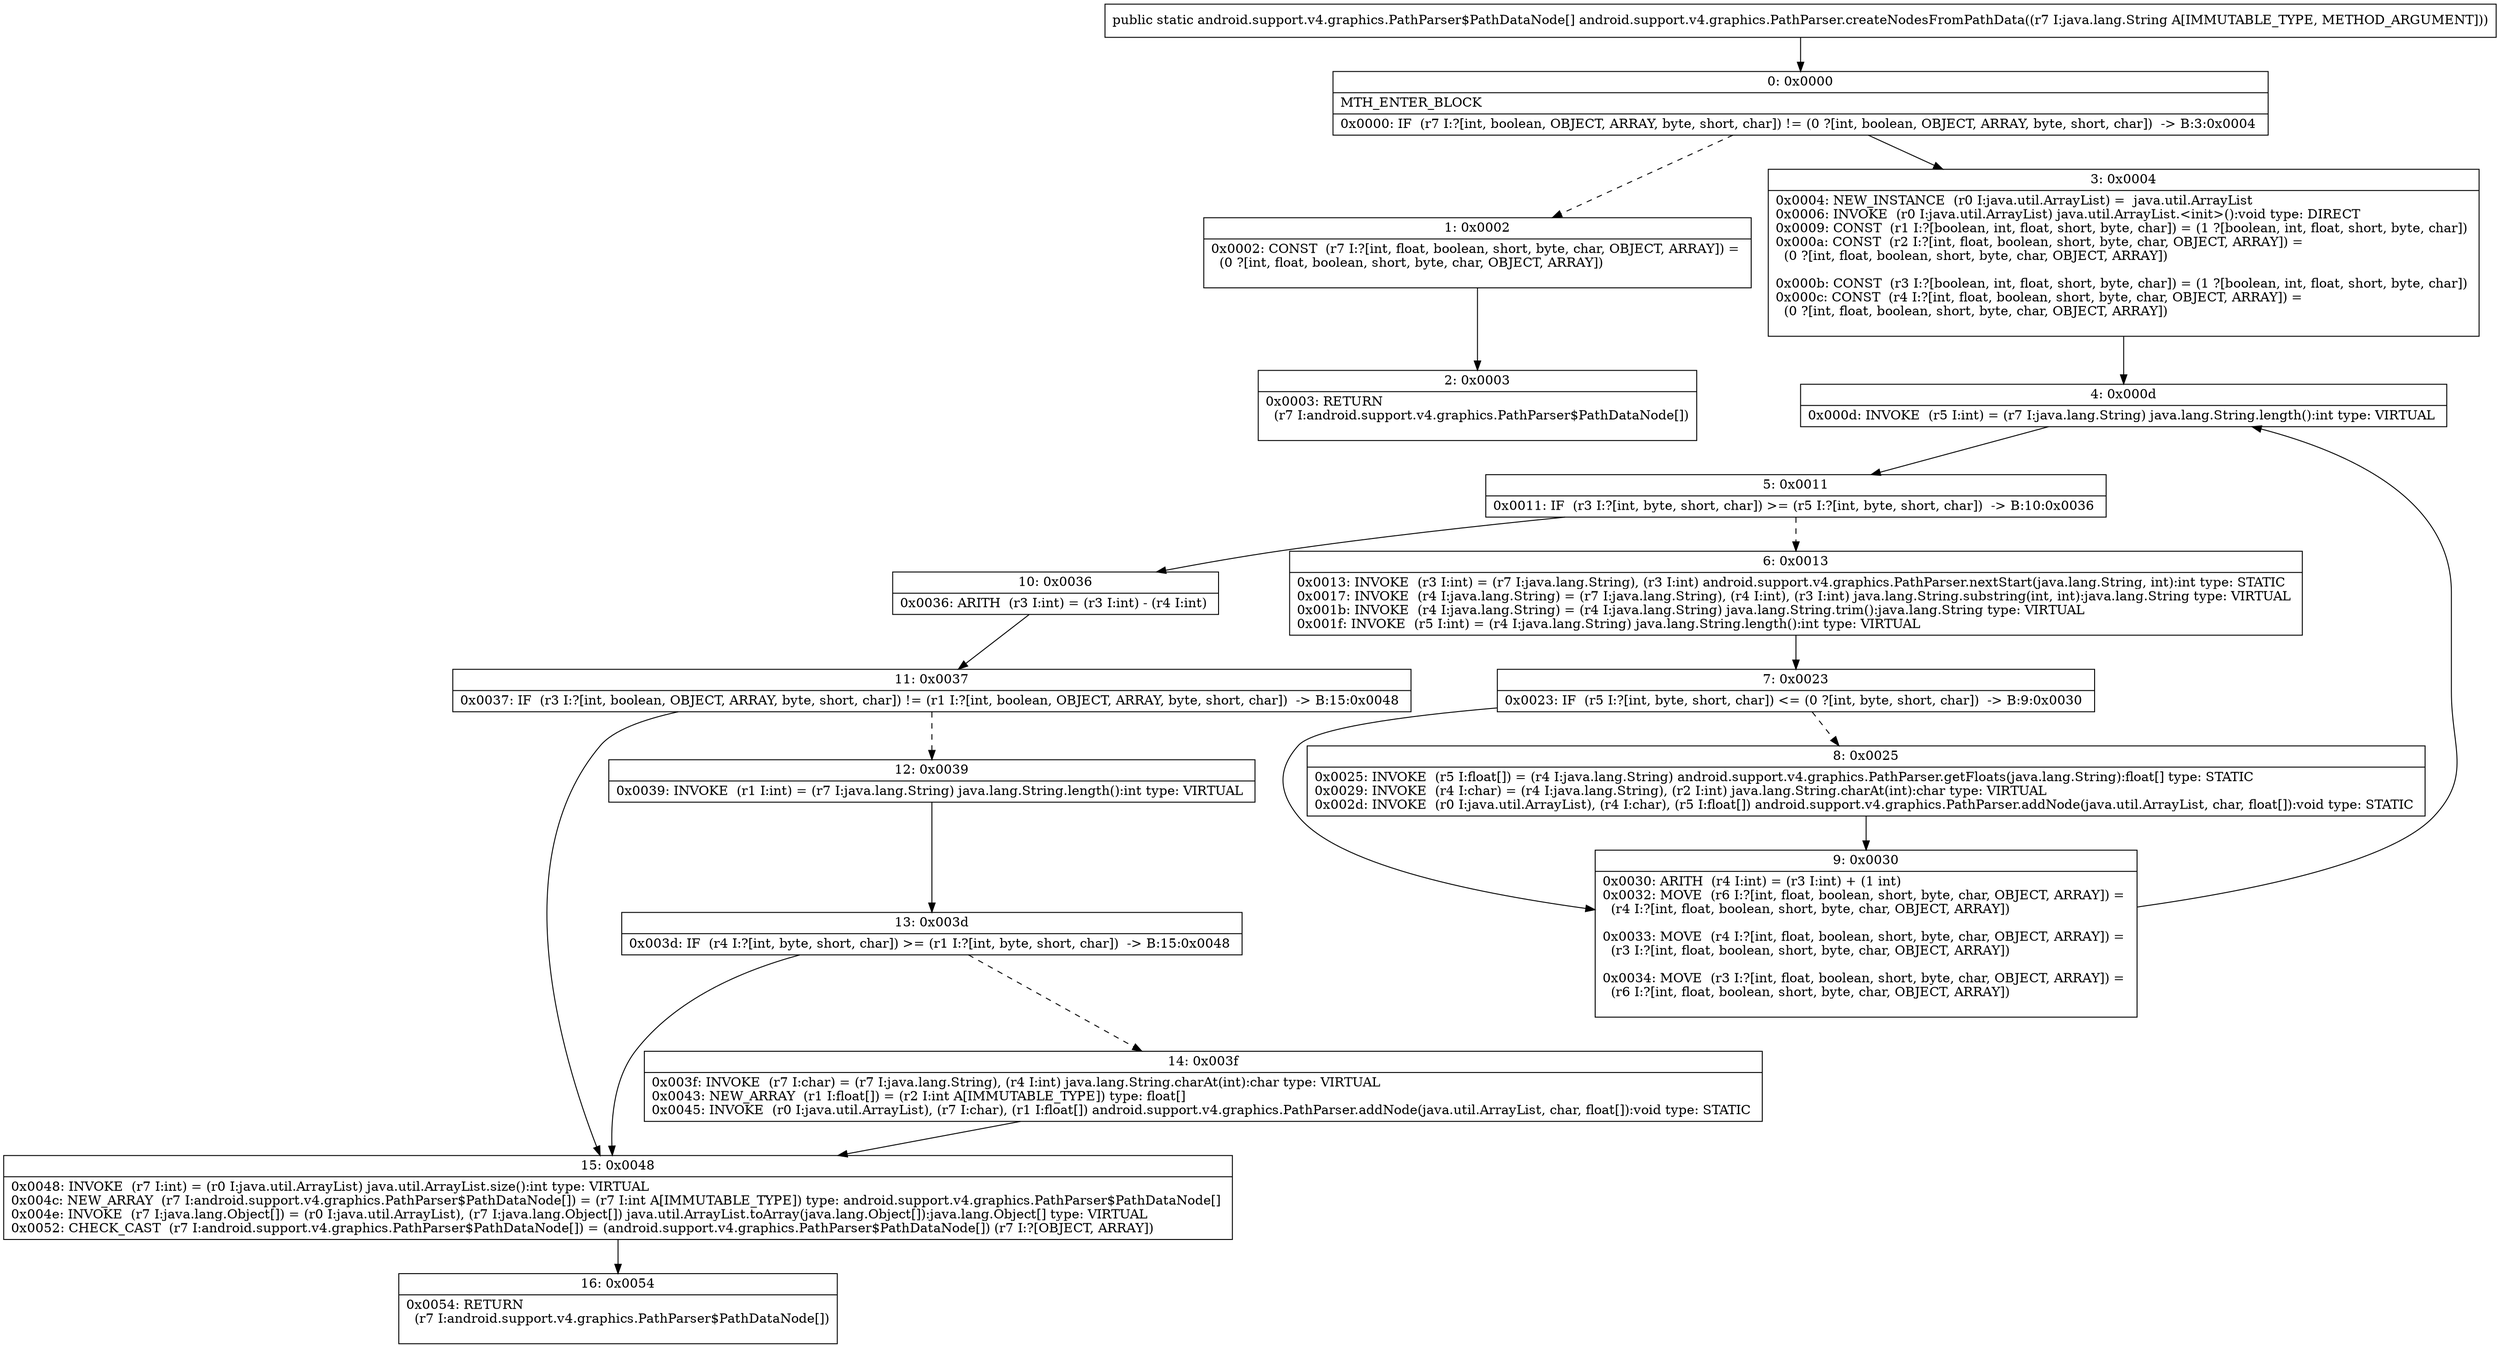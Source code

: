 digraph "CFG forandroid.support.v4.graphics.PathParser.createNodesFromPathData(Ljava\/lang\/String;)[Landroid\/support\/v4\/graphics\/PathParser$PathDataNode;" {
Node_0 [shape=record,label="{0\:\ 0x0000|MTH_ENTER_BLOCK\l|0x0000: IF  (r7 I:?[int, boolean, OBJECT, ARRAY, byte, short, char]) != (0 ?[int, boolean, OBJECT, ARRAY, byte, short, char])  \-\> B:3:0x0004 \l}"];
Node_1 [shape=record,label="{1\:\ 0x0002|0x0002: CONST  (r7 I:?[int, float, boolean, short, byte, char, OBJECT, ARRAY]) = \l  (0 ?[int, float, boolean, short, byte, char, OBJECT, ARRAY])\l \l}"];
Node_2 [shape=record,label="{2\:\ 0x0003|0x0003: RETURN  \l  (r7 I:android.support.v4.graphics.PathParser$PathDataNode[])\l \l}"];
Node_3 [shape=record,label="{3\:\ 0x0004|0x0004: NEW_INSTANCE  (r0 I:java.util.ArrayList) =  java.util.ArrayList \l0x0006: INVOKE  (r0 I:java.util.ArrayList) java.util.ArrayList.\<init\>():void type: DIRECT \l0x0009: CONST  (r1 I:?[boolean, int, float, short, byte, char]) = (1 ?[boolean, int, float, short, byte, char]) \l0x000a: CONST  (r2 I:?[int, float, boolean, short, byte, char, OBJECT, ARRAY]) = \l  (0 ?[int, float, boolean, short, byte, char, OBJECT, ARRAY])\l \l0x000b: CONST  (r3 I:?[boolean, int, float, short, byte, char]) = (1 ?[boolean, int, float, short, byte, char]) \l0x000c: CONST  (r4 I:?[int, float, boolean, short, byte, char, OBJECT, ARRAY]) = \l  (0 ?[int, float, boolean, short, byte, char, OBJECT, ARRAY])\l \l}"];
Node_4 [shape=record,label="{4\:\ 0x000d|0x000d: INVOKE  (r5 I:int) = (r7 I:java.lang.String) java.lang.String.length():int type: VIRTUAL \l}"];
Node_5 [shape=record,label="{5\:\ 0x0011|0x0011: IF  (r3 I:?[int, byte, short, char]) \>= (r5 I:?[int, byte, short, char])  \-\> B:10:0x0036 \l}"];
Node_6 [shape=record,label="{6\:\ 0x0013|0x0013: INVOKE  (r3 I:int) = (r7 I:java.lang.String), (r3 I:int) android.support.v4.graphics.PathParser.nextStart(java.lang.String, int):int type: STATIC \l0x0017: INVOKE  (r4 I:java.lang.String) = (r7 I:java.lang.String), (r4 I:int), (r3 I:int) java.lang.String.substring(int, int):java.lang.String type: VIRTUAL \l0x001b: INVOKE  (r4 I:java.lang.String) = (r4 I:java.lang.String) java.lang.String.trim():java.lang.String type: VIRTUAL \l0x001f: INVOKE  (r5 I:int) = (r4 I:java.lang.String) java.lang.String.length():int type: VIRTUAL \l}"];
Node_7 [shape=record,label="{7\:\ 0x0023|0x0023: IF  (r5 I:?[int, byte, short, char]) \<= (0 ?[int, byte, short, char])  \-\> B:9:0x0030 \l}"];
Node_8 [shape=record,label="{8\:\ 0x0025|0x0025: INVOKE  (r5 I:float[]) = (r4 I:java.lang.String) android.support.v4.graphics.PathParser.getFloats(java.lang.String):float[] type: STATIC \l0x0029: INVOKE  (r4 I:char) = (r4 I:java.lang.String), (r2 I:int) java.lang.String.charAt(int):char type: VIRTUAL \l0x002d: INVOKE  (r0 I:java.util.ArrayList), (r4 I:char), (r5 I:float[]) android.support.v4.graphics.PathParser.addNode(java.util.ArrayList, char, float[]):void type: STATIC \l}"];
Node_9 [shape=record,label="{9\:\ 0x0030|0x0030: ARITH  (r4 I:int) = (r3 I:int) + (1 int) \l0x0032: MOVE  (r6 I:?[int, float, boolean, short, byte, char, OBJECT, ARRAY]) = \l  (r4 I:?[int, float, boolean, short, byte, char, OBJECT, ARRAY])\l \l0x0033: MOVE  (r4 I:?[int, float, boolean, short, byte, char, OBJECT, ARRAY]) = \l  (r3 I:?[int, float, boolean, short, byte, char, OBJECT, ARRAY])\l \l0x0034: MOVE  (r3 I:?[int, float, boolean, short, byte, char, OBJECT, ARRAY]) = \l  (r6 I:?[int, float, boolean, short, byte, char, OBJECT, ARRAY])\l \l}"];
Node_10 [shape=record,label="{10\:\ 0x0036|0x0036: ARITH  (r3 I:int) = (r3 I:int) \- (r4 I:int) \l}"];
Node_11 [shape=record,label="{11\:\ 0x0037|0x0037: IF  (r3 I:?[int, boolean, OBJECT, ARRAY, byte, short, char]) != (r1 I:?[int, boolean, OBJECT, ARRAY, byte, short, char])  \-\> B:15:0x0048 \l}"];
Node_12 [shape=record,label="{12\:\ 0x0039|0x0039: INVOKE  (r1 I:int) = (r7 I:java.lang.String) java.lang.String.length():int type: VIRTUAL \l}"];
Node_13 [shape=record,label="{13\:\ 0x003d|0x003d: IF  (r4 I:?[int, byte, short, char]) \>= (r1 I:?[int, byte, short, char])  \-\> B:15:0x0048 \l}"];
Node_14 [shape=record,label="{14\:\ 0x003f|0x003f: INVOKE  (r7 I:char) = (r7 I:java.lang.String), (r4 I:int) java.lang.String.charAt(int):char type: VIRTUAL \l0x0043: NEW_ARRAY  (r1 I:float[]) = (r2 I:int A[IMMUTABLE_TYPE]) type: float[] \l0x0045: INVOKE  (r0 I:java.util.ArrayList), (r7 I:char), (r1 I:float[]) android.support.v4.graphics.PathParser.addNode(java.util.ArrayList, char, float[]):void type: STATIC \l}"];
Node_15 [shape=record,label="{15\:\ 0x0048|0x0048: INVOKE  (r7 I:int) = (r0 I:java.util.ArrayList) java.util.ArrayList.size():int type: VIRTUAL \l0x004c: NEW_ARRAY  (r7 I:android.support.v4.graphics.PathParser$PathDataNode[]) = (r7 I:int A[IMMUTABLE_TYPE]) type: android.support.v4.graphics.PathParser$PathDataNode[] \l0x004e: INVOKE  (r7 I:java.lang.Object[]) = (r0 I:java.util.ArrayList), (r7 I:java.lang.Object[]) java.util.ArrayList.toArray(java.lang.Object[]):java.lang.Object[] type: VIRTUAL \l0x0052: CHECK_CAST  (r7 I:android.support.v4.graphics.PathParser$PathDataNode[]) = (android.support.v4.graphics.PathParser$PathDataNode[]) (r7 I:?[OBJECT, ARRAY]) \l}"];
Node_16 [shape=record,label="{16\:\ 0x0054|0x0054: RETURN  \l  (r7 I:android.support.v4.graphics.PathParser$PathDataNode[])\l \l}"];
MethodNode[shape=record,label="{public static android.support.v4.graphics.PathParser$PathDataNode[] android.support.v4.graphics.PathParser.createNodesFromPathData((r7 I:java.lang.String A[IMMUTABLE_TYPE, METHOD_ARGUMENT])) }"];
MethodNode -> Node_0;
Node_0 -> Node_1[style=dashed];
Node_0 -> Node_3;
Node_1 -> Node_2;
Node_3 -> Node_4;
Node_4 -> Node_5;
Node_5 -> Node_6[style=dashed];
Node_5 -> Node_10;
Node_6 -> Node_7;
Node_7 -> Node_8[style=dashed];
Node_7 -> Node_9;
Node_8 -> Node_9;
Node_9 -> Node_4;
Node_10 -> Node_11;
Node_11 -> Node_12[style=dashed];
Node_11 -> Node_15;
Node_12 -> Node_13;
Node_13 -> Node_14[style=dashed];
Node_13 -> Node_15;
Node_14 -> Node_15;
Node_15 -> Node_16;
}

